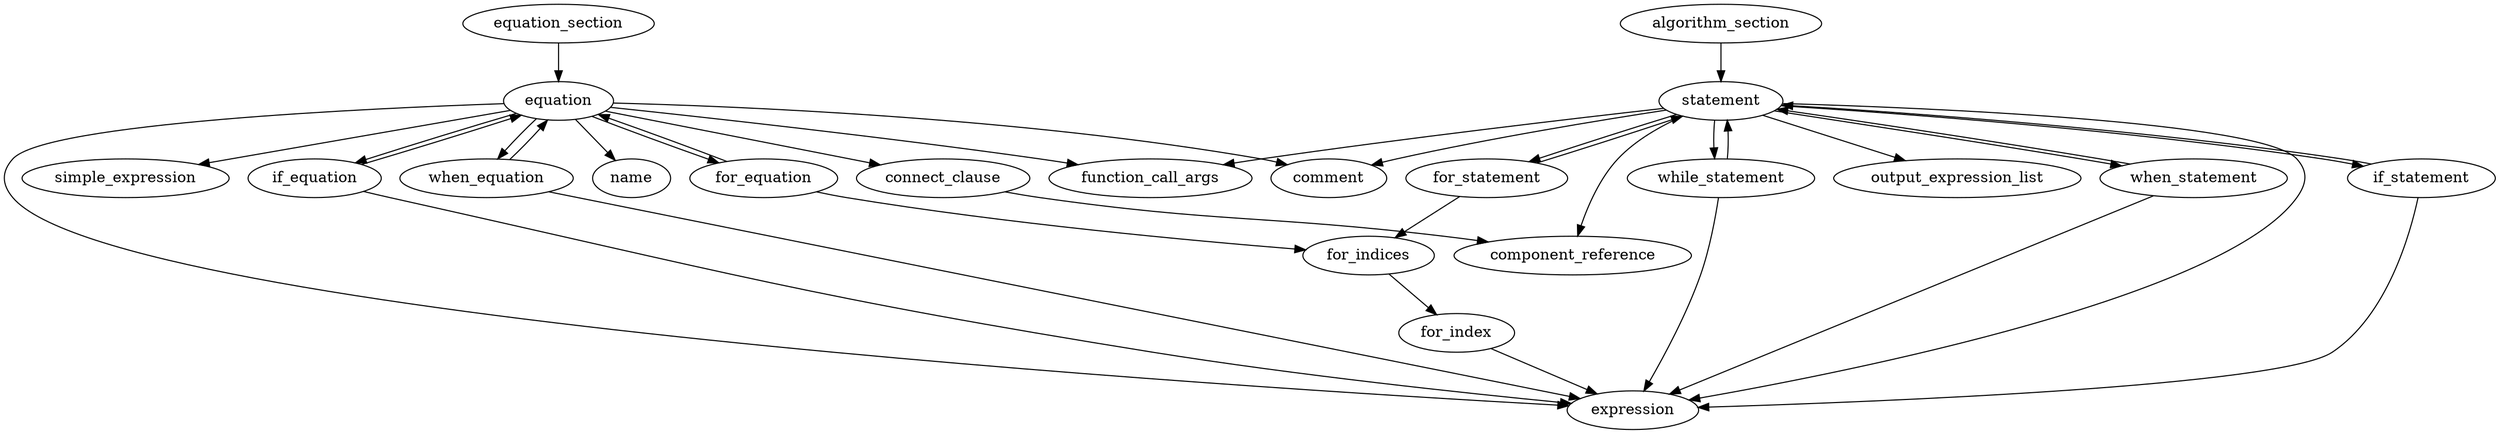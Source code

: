 digraph equations {
    "equation_section" -> "equation"
    "algorithm_section" -> "statement"
    "equation" -> "simple_expression"
    "equation" -> "expression"
    "equation" -> "if_equation"
    "equation" -> "for_equation"
    "equation" -> "connect_clause"
    "equation" -> "when_equation"
    "equation" -> "name"
    "equation" -> "function_call_args"
    "equation" -> "comment"
    "statement" -> "component_reference"
    "statement" -> "expression" 
    "statement" -> "function_call_args" 
    "statement" -> "output_expression_list" 
    "statement" -> "if_statement"
    "statement" -> "for_statement"
    "statement" -> "while_statement"
    "statement" -> "when_statement" 
    "statement" -> "comment"
    "if_equation" -> "expression" 
    "if_equation" -> "equation"
    "if_statement" -> "expression"
    "if_statement" -> "statement"
    "for_equation" -> "for_indices"
    "for_equation" -> "equation"
    "for_statement" -> "for_indices"
    "for_statement" -> "statement" 
    "for_indices" -> "for_index" 
    "for_index" -> "expression" 
    "while_statement" -> "expression"
    "while_statement" -> "statement"
    "when_equation" -> "expression" 
    "when_equation" -> "equation" 
    "when_statement" -> "expression"
    "when_statement" -> "statement" 
    "connect_clause" -> "component_reference" 
}
